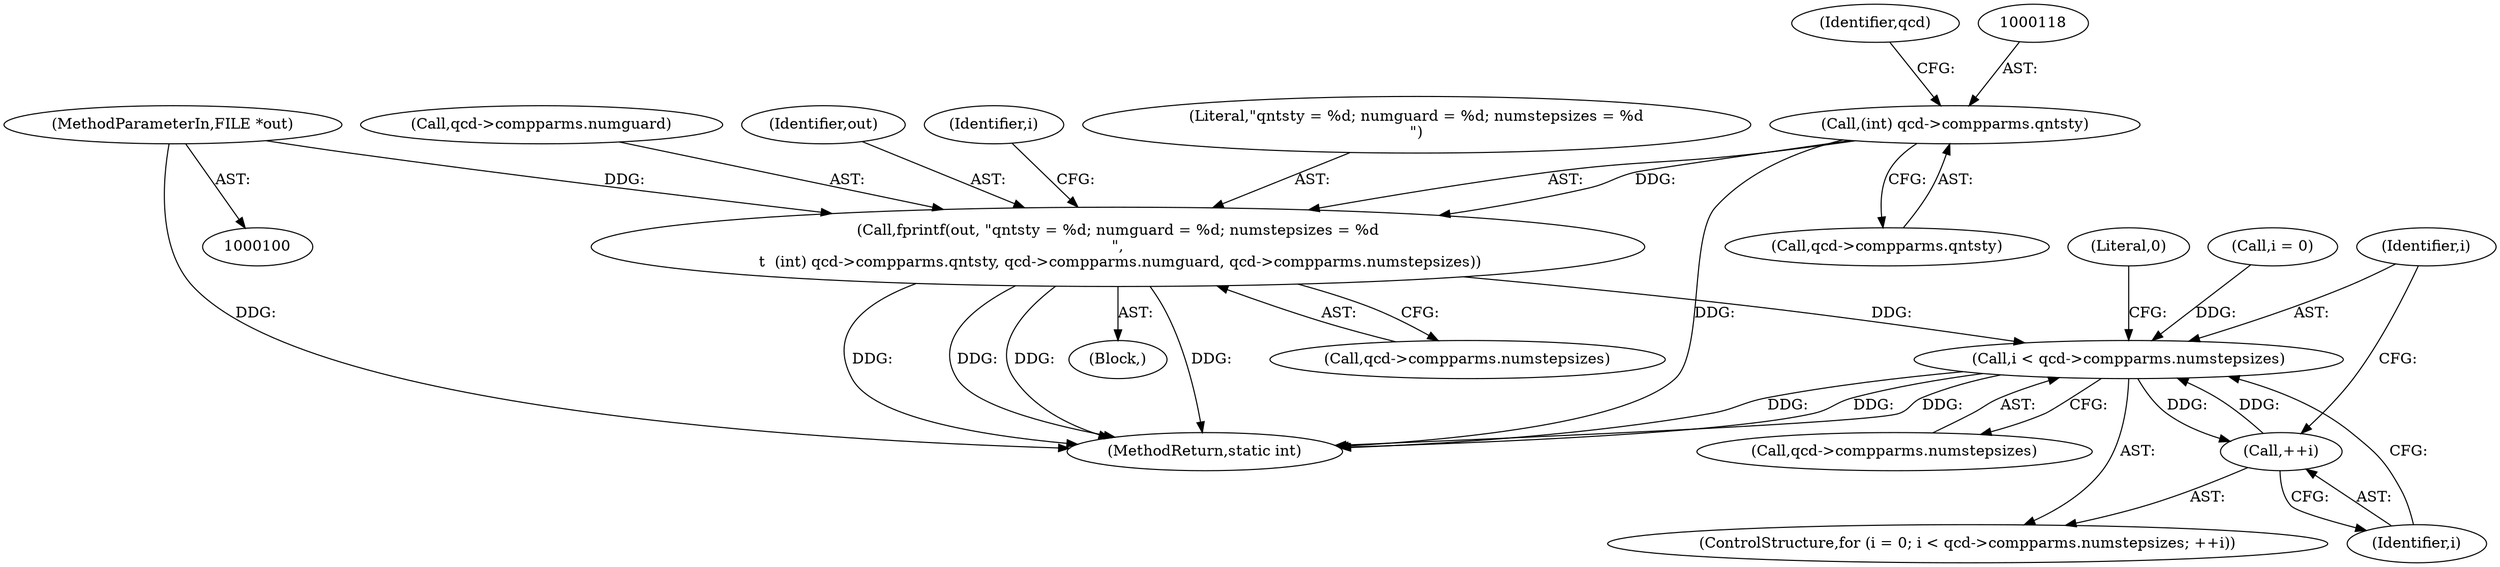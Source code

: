 digraph "0_jasper_1e84674d95353c64e5c4c0e7232ae86fd6ea813b_1@API" {
"1000114" [label="(Call,fprintf(out, \"qntsty = %d; numguard = %d; numstepsizes = %d\n\",\n \t  (int) qcd->compparms.qntsty, qcd->compparms.numguard, qcd->compparms.numstepsizes))"];
"1000102" [label="(MethodParameterIn,FILE *out)"];
"1000117" [label="(Call,(int) qcd->compparms.qntsty)"];
"1000138" [label="(Call,i < qcd->compparms.numstepsizes)"];
"1000145" [label="(Call,++i)"];
"1000150" [label="(MethodReturn,static int)"];
"1000124" [label="(Call,qcd->compparms.numguard)"];
"1000149" [label="(Literal,0)"];
"1000102" [label="(MethodParameterIn,FILE *out)"];
"1000126" [label="(Identifier,qcd)"];
"1000146" [label="(Identifier,i)"];
"1000129" [label="(Call,qcd->compparms.numstepsizes)"];
"1000119" [label="(Call,qcd->compparms.qntsty)"];
"1000139" [label="(Identifier,i)"];
"1000114" [label="(Call,fprintf(out, \"qntsty = %d; numguard = %d; numstepsizes = %d\n\",\n \t  (int) qcd->compparms.qntsty, qcd->compparms.numguard, qcd->compparms.numstepsizes))"];
"1000115" [label="(Identifier,out)"];
"1000136" [label="(Identifier,i)"];
"1000116" [label="(Literal,\"qntsty = %d; numguard = %d; numstepsizes = %d\n\")"];
"1000138" [label="(Call,i < qcd->compparms.numstepsizes)"];
"1000134" [label="(ControlStructure,for (i = 0; i < qcd->compparms.numstepsizes; ++i))"];
"1000145" [label="(Call,++i)"];
"1000140" [label="(Call,qcd->compparms.numstepsizes)"];
"1000103" [label="(Block,)"];
"1000135" [label="(Call,i = 0)"];
"1000117" [label="(Call,(int) qcd->compparms.qntsty)"];
"1000114" -> "1000103"  [label="AST: "];
"1000114" -> "1000129"  [label="CFG: "];
"1000115" -> "1000114"  [label="AST: "];
"1000116" -> "1000114"  [label="AST: "];
"1000117" -> "1000114"  [label="AST: "];
"1000124" -> "1000114"  [label="AST: "];
"1000129" -> "1000114"  [label="AST: "];
"1000136" -> "1000114"  [label="CFG: "];
"1000114" -> "1000150"  [label="DDG: "];
"1000114" -> "1000150"  [label="DDG: "];
"1000114" -> "1000150"  [label="DDG: "];
"1000114" -> "1000150"  [label="DDG: "];
"1000102" -> "1000114"  [label="DDG: "];
"1000117" -> "1000114"  [label="DDG: "];
"1000114" -> "1000138"  [label="DDG: "];
"1000102" -> "1000100"  [label="AST: "];
"1000102" -> "1000150"  [label="DDG: "];
"1000117" -> "1000119"  [label="CFG: "];
"1000118" -> "1000117"  [label="AST: "];
"1000119" -> "1000117"  [label="AST: "];
"1000126" -> "1000117"  [label="CFG: "];
"1000117" -> "1000150"  [label="DDG: "];
"1000138" -> "1000134"  [label="AST: "];
"1000138" -> "1000140"  [label="CFG: "];
"1000139" -> "1000138"  [label="AST: "];
"1000140" -> "1000138"  [label="AST: "];
"1000146" -> "1000138"  [label="CFG: "];
"1000149" -> "1000138"  [label="CFG: "];
"1000138" -> "1000150"  [label="DDG: "];
"1000138" -> "1000150"  [label="DDG: "];
"1000138" -> "1000150"  [label="DDG: "];
"1000135" -> "1000138"  [label="DDG: "];
"1000145" -> "1000138"  [label="DDG: "];
"1000138" -> "1000145"  [label="DDG: "];
"1000145" -> "1000134"  [label="AST: "];
"1000145" -> "1000146"  [label="CFG: "];
"1000146" -> "1000145"  [label="AST: "];
"1000139" -> "1000145"  [label="CFG: "];
}
